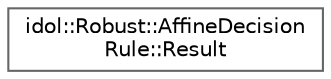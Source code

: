 digraph "Graphical Class Hierarchy"
{
 // LATEX_PDF_SIZE
  bgcolor="transparent";
  edge [fontname=Helvetica,fontsize=10,labelfontname=Helvetica,labelfontsize=10];
  node [fontname=Helvetica,fontsize=10,shape=box,height=0.2,width=0.4];
  rankdir="LR";
  Node0 [id="Node000000",label="idol::Robust::AffineDecision\lRule::Result",height=0.2,width=0.4,color="grey40", fillcolor="white", style="filled",URL="$structidol_1_1Robust_1_1AffineDecisionRule_1_1Result.html",tooltip=" "];
}
